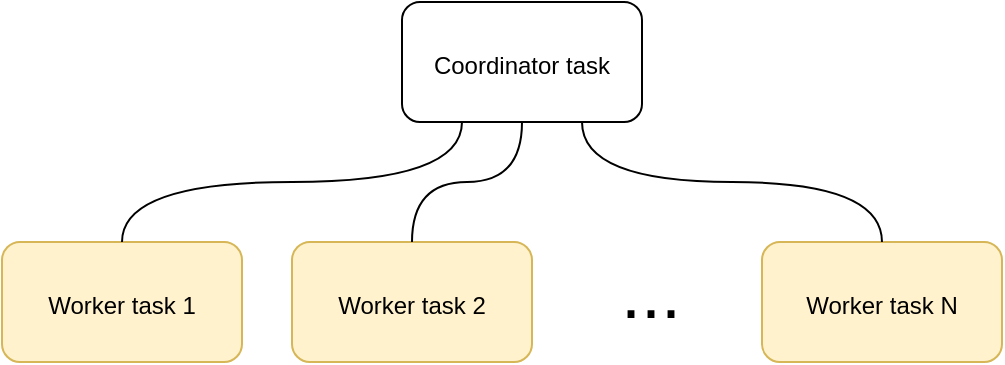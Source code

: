 <mxfile version="14.4.3" type="device"><diagram id="RHUMqW8Z5VqAvyZGF2Yg" name="Page-1"><mxGraphModel dx="1086" dy="966" grid="1" gridSize="10" guides="1" tooltips="1" connect="1" arrows="1" fold="1" page="1" pageScale="1" pageWidth="827" pageHeight="1169" math="0" shadow="0"><root><mxCell id="0"/><mxCell id="1" parent="0"/><mxCell id="HAJ3JCG6n_S_oyb-DWv0-7" value="&lt;font style=&quot;font-size: 12px&quot;&gt;Worker task 1&lt;/font&gt;" style="rounded=1;whiteSpace=wrap;html=1;fontSize=18;fillColor=#fff2cc;strokeColor=#d6b656;" parent="1" vertex="1"><mxGeometry x="90" y="270" width="120" height="60" as="geometry"/></mxCell><mxCell id="HAJ3JCG6n_S_oyb-DWv0-11" value="&lt;font style=&quot;font-size: 12px&quot;&gt;Worker task 2&lt;/font&gt;" style="rounded=1;whiteSpace=wrap;html=1;fontSize=18;fillColor=#fff2cc;strokeColor=#d6b656;" parent="1" vertex="1"><mxGeometry x="235" y="270" width="120" height="60" as="geometry"/></mxCell><mxCell id="a8-tUsw9uMMNfRpQdQ-7-1" value="&lt;font style=&quot;font-size: 12px&quot;&gt;Worker task N&lt;/font&gt;" style="rounded=1;whiteSpace=wrap;html=1;fontSize=18;fillColor=#fff2cc;strokeColor=#d6b656;" parent="1" vertex="1"><mxGeometry x="470" y="270" width="120" height="60" as="geometry"/></mxCell><mxCell id="a8-tUsw9uMMNfRpQdQ-7-2" value="..." style="text;html=1;align=center;verticalAlign=middle;resizable=0;points=[];autosize=1;fontSize=36;" parent="1" vertex="1"><mxGeometry x="389" y="270" width="50" height="50" as="geometry"/></mxCell><mxCell id="a8-tUsw9uMMNfRpQdQ-7-7" style="edgeStyle=orthogonalEdgeStyle;curved=1;rounded=0;orthogonalLoop=1;jettySize=auto;html=1;exitX=0.25;exitY=1;exitDx=0;exitDy=0;entryX=0.5;entryY=0;entryDx=0;entryDy=0;endArrow=none;endFill=0;" parent="1" source="a8-tUsw9uMMNfRpQdQ-7-3" target="HAJ3JCG6n_S_oyb-DWv0-7" edge="1"><mxGeometry relative="1" as="geometry"/></mxCell><mxCell id="a8-tUsw9uMMNfRpQdQ-7-8" style="edgeStyle=orthogonalEdgeStyle;curved=1;rounded=0;orthogonalLoop=1;jettySize=auto;html=1;exitX=0.5;exitY=1;exitDx=0;exitDy=0;entryX=0.5;entryY=0;entryDx=0;entryDy=0;endArrow=none;endFill=0;" parent="1" source="a8-tUsw9uMMNfRpQdQ-7-3" target="HAJ3JCG6n_S_oyb-DWv0-11" edge="1"><mxGeometry relative="1" as="geometry"/></mxCell><mxCell id="a8-tUsw9uMMNfRpQdQ-7-9" style="edgeStyle=orthogonalEdgeStyle;curved=1;rounded=0;orthogonalLoop=1;jettySize=auto;html=1;exitX=0.75;exitY=1;exitDx=0;exitDy=0;entryX=0.5;entryY=0;entryDx=0;entryDy=0;endArrow=none;endFill=0;" parent="1" source="a8-tUsw9uMMNfRpQdQ-7-3" target="a8-tUsw9uMMNfRpQdQ-7-1" edge="1"><mxGeometry relative="1" as="geometry"/></mxCell><mxCell id="a8-tUsw9uMMNfRpQdQ-7-3" value="&lt;font style=&quot;font-size: 12px&quot;&gt;Coordinator task&lt;/font&gt;" style="rounded=1;whiteSpace=wrap;html=1;fontSize=18;" parent="1" vertex="1"><mxGeometry x="290" y="150" width="120" height="60" as="geometry"/></mxCell></root></mxGraphModel></diagram></mxfile>